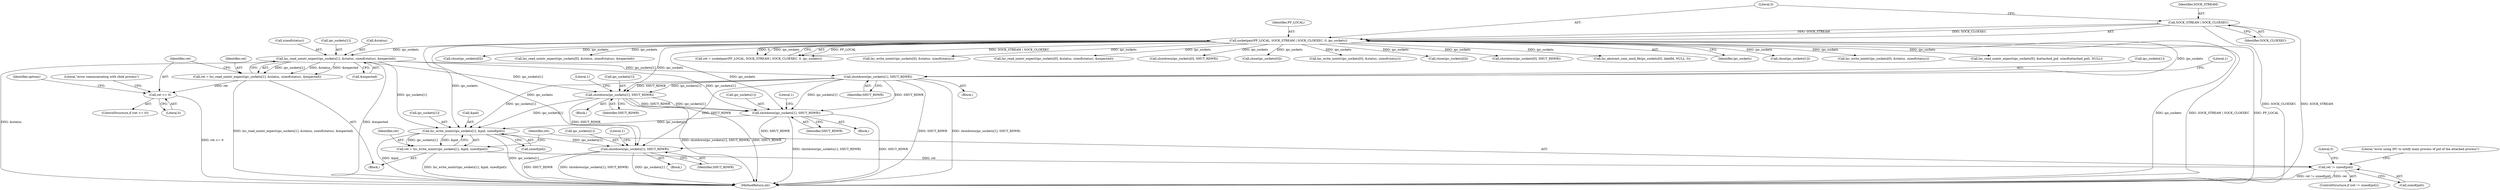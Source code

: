 digraph "0_lxc_81f466d05f2a89cb4f122ef7f593ff3f279b165c_1@API" {
"1000653" [label="(Call,lxc_read_nointr_expect(ipc_sockets[1], &status, sizeof(status), &expected))"];
"1000285" [label="(Call,socketpair(PF_LOCAL, SOCK_STREAM | SOCK_CLOEXEC, 0, ipc_sockets))"];
"1000287" [label="(Call,SOCK_STREAM | SOCK_CLOEXEC)"];
"1000651" [label="(Call,ret = lxc_read_nointr_expect(ipc_sockets[1], &status, sizeof(status), &expected))"];
"1000664" [label="(Call,ret <= 0)"];
"1000670" [label="(Call,shutdown(ipc_sockets[1], SHUT_RDWR))"];
"1000705" [label="(Call,shutdown(ipc_sockets[1], SHUT_RDWR))"];
"1000755" [label="(Call,shutdown(ipc_sockets[1], SHUT_RDWR))"];
"1000765" [label="(Call,lxc_write_nointr(ipc_sockets[1], &pid, sizeof(pid)))"];
"1000763" [label="(Call,ret = lxc_write_nointr(ipc_sockets[1], &pid, sizeof(pid)))"];
"1000774" [label="(Call,ret != sizeof(pid))"];
"1000781" [label="(Call,shutdown(ipc_sockets[1], SHUT_RDWR))"];
"1000601" [label="(Call,close(ipc_sockets[0]))"];
"1000661" [label="(Call,&expected)"];
"1000517" [label="(Call,lxc_read_nointr_expect(ipc_sockets[0], &status, sizeof(status), &expected))"];
"1000670" [label="(Call,shutdown(ipc_sockets[1], SHUT_RDWR))"];
"1000781" [label="(Call,shutdown(ipc_sockets[1], SHUT_RDWR))"];
"1000289" [label="(Identifier,SOCK_CLOEXEC)"];
"1000664" [label="(Call,ret <= 0)"];
"1000759" [label="(Identifier,SHUT_RDWR)"];
"1000764" [label="(Identifier,ret)"];
"1000771" [label="(Call,sizeof(pid))"];
"1000651" [label="(Call,ret = lxc_read_nointr_expect(ipc_sockets[1], &status, sizeof(status), &expected))"];
"1000652" [label="(Identifier,ret)"];
"1000283" [label="(Call,ret = socketpair(PF_LOCAL, SOCK_STREAM | SOCK_CLOEXEC, 0, ipc_sockets))"];
"1000706" [label="(Call,ipc_sockets[1])"];
"1000285" [label="(Call,socketpair(PF_LOCAL, SOCK_STREAM | SOCK_CLOEXEC, 0, ipc_sockets))"];
"1000377" [label="(Call,lxc_write_nointr(ipc_sockets[0], &status, sizeof(status)))"];
"1000653" [label="(Call,lxc_read_nointr_expect(ipc_sockets[1], &status, sizeof(status), &expected))"];
"1000467" [label="(Call,lxc_read_nointr_expect(ipc_sockets[0], &status, sizeof(status), &expected))"];
"1000773" [label="(ControlStructure,if (ret != sizeof(pid)))"];
"1000774" [label="(Call,ret != sizeof(pid))"];
"1000669" [label="(Literal,\"error communicating with child process\")"];
"1000667" [label="(Block,)"];
"1000682" [label="(Identifier,options)"];
"1000596" [label="(Call,shutdown(ipc_sockets[0], SHUT_RDWR))"];
"1000702" [label="(Block,)"];
"1000677" [label="(Literal,1)"];
"1000785" [label="(Identifier,SHUT_RDWR)"];
"1000782" [label="(Call,ipc_sockets[1])"];
"1000712" [label="(Literal,1)"];
"1000756" [label="(Call,ipc_sockets[1])"];
"1000769" [label="(Call,&pid)"];
"1000640" [label="(Call,close(ipc_sockets[0]))"];
"1000659" [label="(Call,sizeof(status))"];
"1000763" [label="(Call,ret = lxc_write_nointr(ipc_sockets[1], &pid, sizeof(pid)))"];
"1000446" [label="(Call,lxc_write_nointr(ipc_sockets[0], &status, sizeof(status)))"];
"1000790" [label="(Literal,0)"];
"1000665" [label="(Identifier,ret)"];
"1000625" [label="(Call,close(ipc_sockets[0]))"];
"1000666" [label="(Literal,0)"];
"1000674" [label="(Identifier,SHUT_RDWR)"];
"1000752" [label="(Block,)"];
"1000780" [label="(Literal,\"error using IPC to notify main process of pid of the attached process\")"];
"1000778" [label="(Block,)"];
"1000788" [label="(Literal,1)"];
"1000620" [label="(Call,shutdown(ipc_sockets[0], SHUT_RDWR))"];
"1000654" [label="(Call,ipc_sockets[1])"];
"1000791" [label="(MethodReturn,int)"];
"1000139" [label="(Block,)"];
"1000775" [label="(Identifier,ret)"];
"1000290" [label="(Literal,0)"];
"1000671" [label="(Call,ipc_sockets[1])"];
"1000705" [label="(Call,shutdown(ipc_sockets[1], SHUT_RDWR))"];
"1000287" [label="(Call,SOCK_STREAM | SOCK_CLOEXEC)"];
"1000288" [label="(Identifier,SOCK_STREAM)"];
"1000776" [label="(Call,sizeof(pid))"];
"1000709" [label="(Identifier,SHUT_RDWR)"];
"1000657" [label="(Call,&status)"];
"1000579" [label="(Call,lxc_abstract_unix_send_fd(ipc_sockets[0], labelfd, NULL, 0))"];
"1000286" [label="(Identifier,PF_LOCAL)"];
"1000291" [label="(Identifier,ipc_sockets)"];
"1000765" [label="(Call,lxc_write_nointr(ipc_sockets[1], &pid, sizeof(pid)))"];
"1000663" [label="(ControlStructure,if (ret <= 0))"];
"1000335" [label="(Call,close(ipc_sockets[1]))"];
"1000755" [label="(Call,shutdown(ipc_sockets[1], SHUT_RDWR))"];
"1000494" [label="(Call,lxc_write_nointr(ipc_sockets[0], &status, sizeof(status)))"];
"1000766" [label="(Call,ipc_sockets[1])"];
"1000395" [label="(Call,lxc_read_nointr_expect(ipc_sockets[0], &attached_pid, sizeof(attached_pid), NULL))"];
"1000762" [label="(Literal,1)"];
"1000653" -> "1000651"  [label="AST: "];
"1000653" -> "1000661"  [label="CFG: "];
"1000654" -> "1000653"  [label="AST: "];
"1000657" -> "1000653"  [label="AST: "];
"1000659" -> "1000653"  [label="AST: "];
"1000661" -> "1000653"  [label="AST: "];
"1000651" -> "1000653"  [label="CFG: "];
"1000653" -> "1000791"  [label="DDG: &expected"];
"1000653" -> "1000791"  [label="DDG: &status"];
"1000653" -> "1000651"  [label="DDG: ipc_sockets[1]"];
"1000653" -> "1000651"  [label="DDG: &status"];
"1000653" -> "1000651"  [label="DDG: &expected"];
"1000285" -> "1000653"  [label="DDG: ipc_sockets"];
"1000653" -> "1000670"  [label="DDG: ipc_sockets[1]"];
"1000653" -> "1000705"  [label="DDG: ipc_sockets[1]"];
"1000653" -> "1000755"  [label="DDG: ipc_sockets[1]"];
"1000653" -> "1000765"  [label="DDG: ipc_sockets[1]"];
"1000285" -> "1000283"  [label="AST: "];
"1000285" -> "1000291"  [label="CFG: "];
"1000286" -> "1000285"  [label="AST: "];
"1000287" -> "1000285"  [label="AST: "];
"1000290" -> "1000285"  [label="AST: "];
"1000291" -> "1000285"  [label="AST: "];
"1000283" -> "1000285"  [label="CFG: "];
"1000285" -> "1000791"  [label="DDG: PF_LOCAL"];
"1000285" -> "1000791"  [label="DDG: ipc_sockets"];
"1000285" -> "1000791"  [label="DDG: SOCK_STREAM | SOCK_CLOEXEC"];
"1000285" -> "1000283"  [label="DDG: PF_LOCAL"];
"1000285" -> "1000283"  [label="DDG: SOCK_STREAM | SOCK_CLOEXEC"];
"1000285" -> "1000283"  [label="DDG: 0"];
"1000285" -> "1000283"  [label="DDG: ipc_sockets"];
"1000287" -> "1000285"  [label="DDG: SOCK_STREAM"];
"1000287" -> "1000285"  [label="DDG: SOCK_CLOEXEC"];
"1000285" -> "1000335"  [label="DDG: ipc_sockets"];
"1000285" -> "1000377"  [label="DDG: ipc_sockets"];
"1000285" -> "1000395"  [label="DDG: ipc_sockets"];
"1000285" -> "1000446"  [label="DDG: ipc_sockets"];
"1000285" -> "1000467"  [label="DDG: ipc_sockets"];
"1000285" -> "1000494"  [label="DDG: ipc_sockets"];
"1000285" -> "1000517"  [label="DDG: ipc_sockets"];
"1000285" -> "1000579"  [label="DDG: ipc_sockets"];
"1000285" -> "1000596"  [label="DDG: ipc_sockets"];
"1000285" -> "1000601"  [label="DDG: ipc_sockets"];
"1000285" -> "1000620"  [label="DDG: ipc_sockets"];
"1000285" -> "1000625"  [label="DDG: ipc_sockets"];
"1000285" -> "1000640"  [label="DDG: ipc_sockets"];
"1000285" -> "1000670"  [label="DDG: ipc_sockets"];
"1000285" -> "1000705"  [label="DDG: ipc_sockets"];
"1000285" -> "1000755"  [label="DDG: ipc_sockets"];
"1000285" -> "1000765"  [label="DDG: ipc_sockets"];
"1000285" -> "1000781"  [label="DDG: ipc_sockets"];
"1000287" -> "1000289"  [label="CFG: "];
"1000288" -> "1000287"  [label="AST: "];
"1000289" -> "1000287"  [label="AST: "];
"1000290" -> "1000287"  [label="CFG: "];
"1000287" -> "1000791"  [label="DDG: SOCK_CLOEXEC"];
"1000287" -> "1000791"  [label="DDG: SOCK_STREAM"];
"1000651" -> "1000139"  [label="AST: "];
"1000652" -> "1000651"  [label="AST: "];
"1000665" -> "1000651"  [label="CFG: "];
"1000651" -> "1000791"  [label="DDG: lxc_read_nointr_expect(ipc_sockets[1], &status, sizeof(status), &expected)"];
"1000651" -> "1000664"  [label="DDG: ret"];
"1000664" -> "1000663"  [label="AST: "];
"1000664" -> "1000666"  [label="CFG: "];
"1000665" -> "1000664"  [label="AST: "];
"1000666" -> "1000664"  [label="AST: "];
"1000669" -> "1000664"  [label="CFG: "];
"1000682" -> "1000664"  [label="CFG: "];
"1000664" -> "1000791"  [label="DDG: ret <= 0"];
"1000670" -> "1000667"  [label="AST: "];
"1000670" -> "1000674"  [label="CFG: "];
"1000671" -> "1000670"  [label="AST: "];
"1000674" -> "1000670"  [label="AST: "];
"1000677" -> "1000670"  [label="CFG: "];
"1000670" -> "1000791"  [label="DDG: SHUT_RDWR"];
"1000670" -> "1000791"  [label="DDG: shutdown(ipc_sockets[1], SHUT_RDWR)"];
"1000670" -> "1000705"  [label="DDG: ipc_sockets[1]"];
"1000670" -> "1000705"  [label="DDG: SHUT_RDWR"];
"1000670" -> "1000755"  [label="DDG: ipc_sockets[1]"];
"1000670" -> "1000755"  [label="DDG: SHUT_RDWR"];
"1000670" -> "1000765"  [label="DDG: ipc_sockets[1]"];
"1000670" -> "1000781"  [label="DDG: SHUT_RDWR"];
"1000705" -> "1000702"  [label="AST: "];
"1000705" -> "1000709"  [label="CFG: "];
"1000706" -> "1000705"  [label="AST: "];
"1000709" -> "1000705"  [label="AST: "];
"1000712" -> "1000705"  [label="CFG: "];
"1000705" -> "1000791"  [label="DDG: SHUT_RDWR"];
"1000705" -> "1000791"  [label="DDG: shutdown(ipc_sockets[1], SHUT_RDWR)"];
"1000705" -> "1000755"  [label="DDG: ipc_sockets[1]"];
"1000705" -> "1000755"  [label="DDG: SHUT_RDWR"];
"1000705" -> "1000765"  [label="DDG: ipc_sockets[1]"];
"1000705" -> "1000781"  [label="DDG: SHUT_RDWR"];
"1000755" -> "1000752"  [label="AST: "];
"1000755" -> "1000759"  [label="CFG: "];
"1000756" -> "1000755"  [label="AST: "];
"1000759" -> "1000755"  [label="AST: "];
"1000762" -> "1000755"  [label="CFG: "];
"1000755" -> "1000791"  [label="DDG: shutdown(ipc_sockets[1], SHUT_RDWR)"];
"1000755" -> "1000791"  [label="DDG: SHUT_RDWR"];
"1000755" -> "1000765"  [label="DDG: ipc_sockets[1]"];
"1000755" -> "1000781"  [label="DDG: SHUT_RDWR"];
"1000765" -> "1000763"  [label="AST: "];
"1000765" -> "1000771"  [label="CFG: "];
"1000766" -> "1000765"  [label="AST: "];
"1000769" -> "1000765"  [label="AST: "];
"1000771" -> "1000765"  [label="AST: "];
"1000763" -> "1000765"  [label="CFG: "];
"1000765" -> "1000791"  [label="DDG: &pid"];
"1000765" -> "1000791"  [label="DDG: ipc_sockets[1]"];
"1000765" -> "1000763"  [label="DDG: ipc_sockets[1]"];
"1000765" -> "1000763"  [label="DDG: &pid"];
"1000765" -> "1000781"  [label="DDG: ipc_sockets[1]"];
"1000763" -> "1000139"  [label="AST: "];
"1000764" -> "1000763"  [label="AST: "];
"1000775" -> "1000763"  [label="CFG: "];
"1000763" -> "1000791"  [label="DDG: lxc_write_nointr(ipc_sockets[1], &pid, sizeof(pid))"];
"1000763" -> "1000774"  [label="DDG: ret"];
"1000774" -> "1000773"  [label="AST: "];
"1000774" -> "1000776"  [label="CFG: "];
"1000775" -> "1000774"  [label="AST: "];
"1000776" -> "1000774"  [label="AST: "];
"1000780" -> "1000774"  [label="CFG: "];
"1000790" -> "1000774"  [label="CFG: "];
"1000774" -> "1000791"  [label="DDG: ret != sizeof(pid)"];
"1000774" -> "1000791"  [label="DDG: ret"];
"1000781" -> "1000778"  [label="AST: "];
"1000781" -> "1000785"  [label="CFG: "];
"1000782" -> "1000781"  [label="AST: "];
"1000785" -> "1000781"  [label="AST: "];
"1000788" -> "1000781"  [label="CFG: "];
"1000781" -> "1000791"  [label="DDG: SHUT_RDWR"];
"1000781" -> "1000791"  [label="DDG: shutdown(ipc_sockets[1], SHUT_RDWR)"];
"1000781" -> "1000791"  [label="DDG: ipc_sockets[1]"];
}
